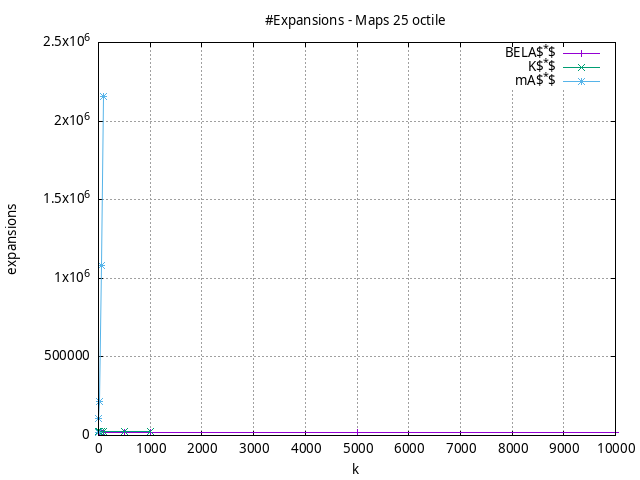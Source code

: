#!/usr/bin/gnuplot
# -*- coding: utf-8 -*-
#
# results/maps/octile/25/random512-25.heuristic.octile.expansions.gnuplot
#
# Started on 04/02/2024 21:35:12
# Author: Carlos Linares López
set grid
set xlabel "k"
set ylabel "expansions"

set title "#Expansions - Maps 25 octile"

set terminal png enhanced font "Ariel,10"
set output 'random512-25.heuristic.octile.expansions.png'

plot "-" title "BELA$^*$"      with linesp, "-" title "K$^*$"      with linesp, "-" title "mA$^*$"      with linesp

	1 21590.39
	5 21590.39
	10 21590.39
	50 21590.39
	100 21590.39
	500 21590.39
	1000 21590.39
	5000 21590.39
	10000 21590.39
end
	1 21655.18
	5 24040.75
	10 24405.47
	50 25126.8
	100 25391.46
	500 25556.53
	1000 25578.73
end
	1 21590.39
	5 107969.47
	10 216026.46
	50 1079752.14
	100 2158730.46
end
